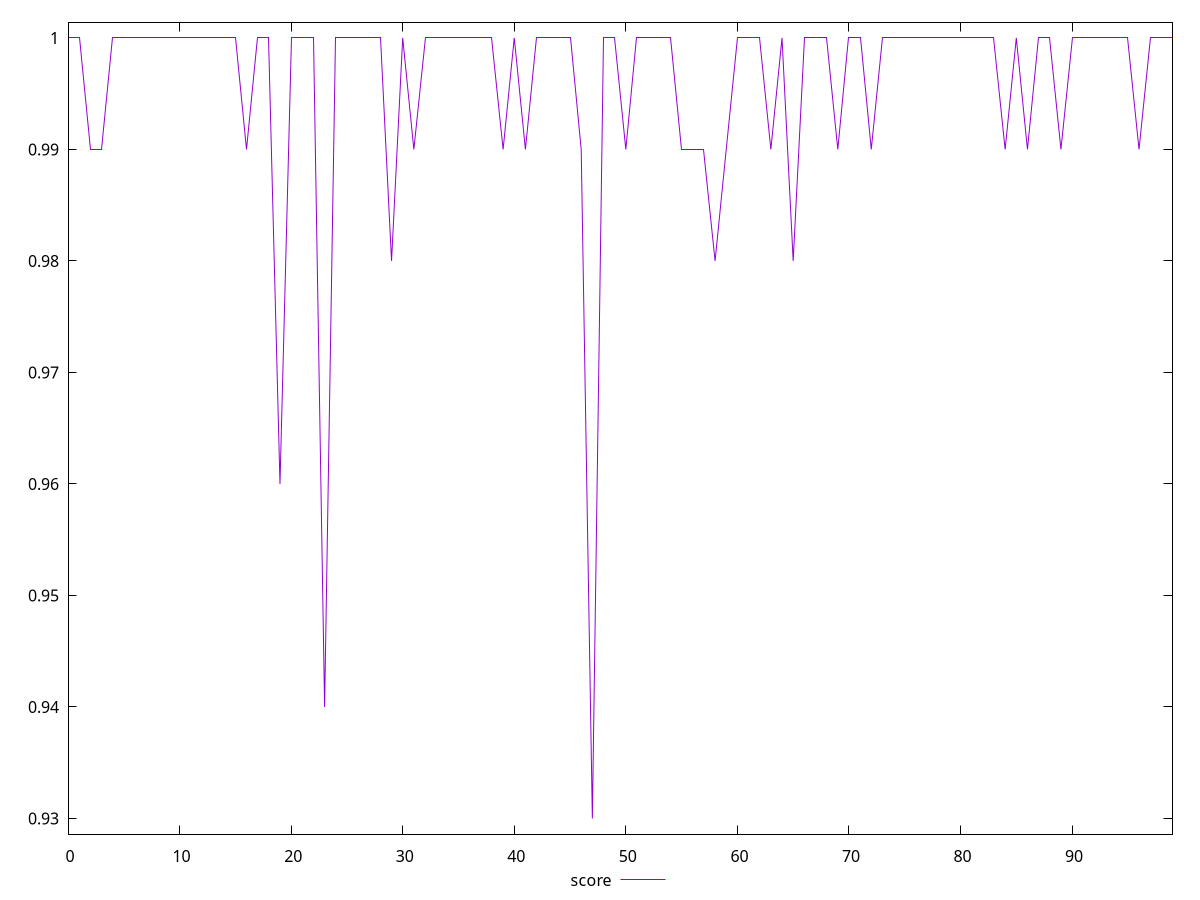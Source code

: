 reset

$score <<EOF
0 1
1 1
2 0.99
3 0.99
4 1
5 1
6 1
7 1
8 1
9 1
10 1
11 1
12 1
13 1
14 1
15 1
16 0.99
17 1
18 1
19 0.96
20 1
21 1
22 1
23 0.94
24 1
25 1
26 1
27 1
28 1
29 0.98
30 1
31 0.99
32 1
33 1
34 1
35 1
36 1
37 1
38 1
39 0.99
40 1
41 0.99
42 1
43 1
44 1
45 1
46 0.99
47 0.93
48 1
49 1
50 0.99
51 1
52 1
53 1
54 1
55 0.99
56 0.99
57 0.99
58 0.98
59 0.99
60 1
61 1
62 1
63 0.99
64 1
65 0.98
66 1
67 1
68 1
69 0.99
70 1
71 1
72 0.99
73 1
74 1
75 1
76 1
77 1
78 1
79 1
80 1
81 1
82 1
83 1
84 0.99
85 1
86 0.99
87 1
88 1
89 0.99
90 1
91 1
92 1
93 1
94 1
95 1
96 0.99
97 1
98 1
99 1
EOF

set key outside below
set xrange [0:99]
set yrange [0.9286000000000001:1.0014]
set trange [0.9286000000000001:1.0014]
set terminal svg size 640, 500 enhanced background rgb 'white'
set output "report_00017_2021-02-10T15-08-03.406Z/mainthread-work-breakdown/samples/pages+cached+noadtech/score/values.svg"

plot $score title "score" with line

reset
